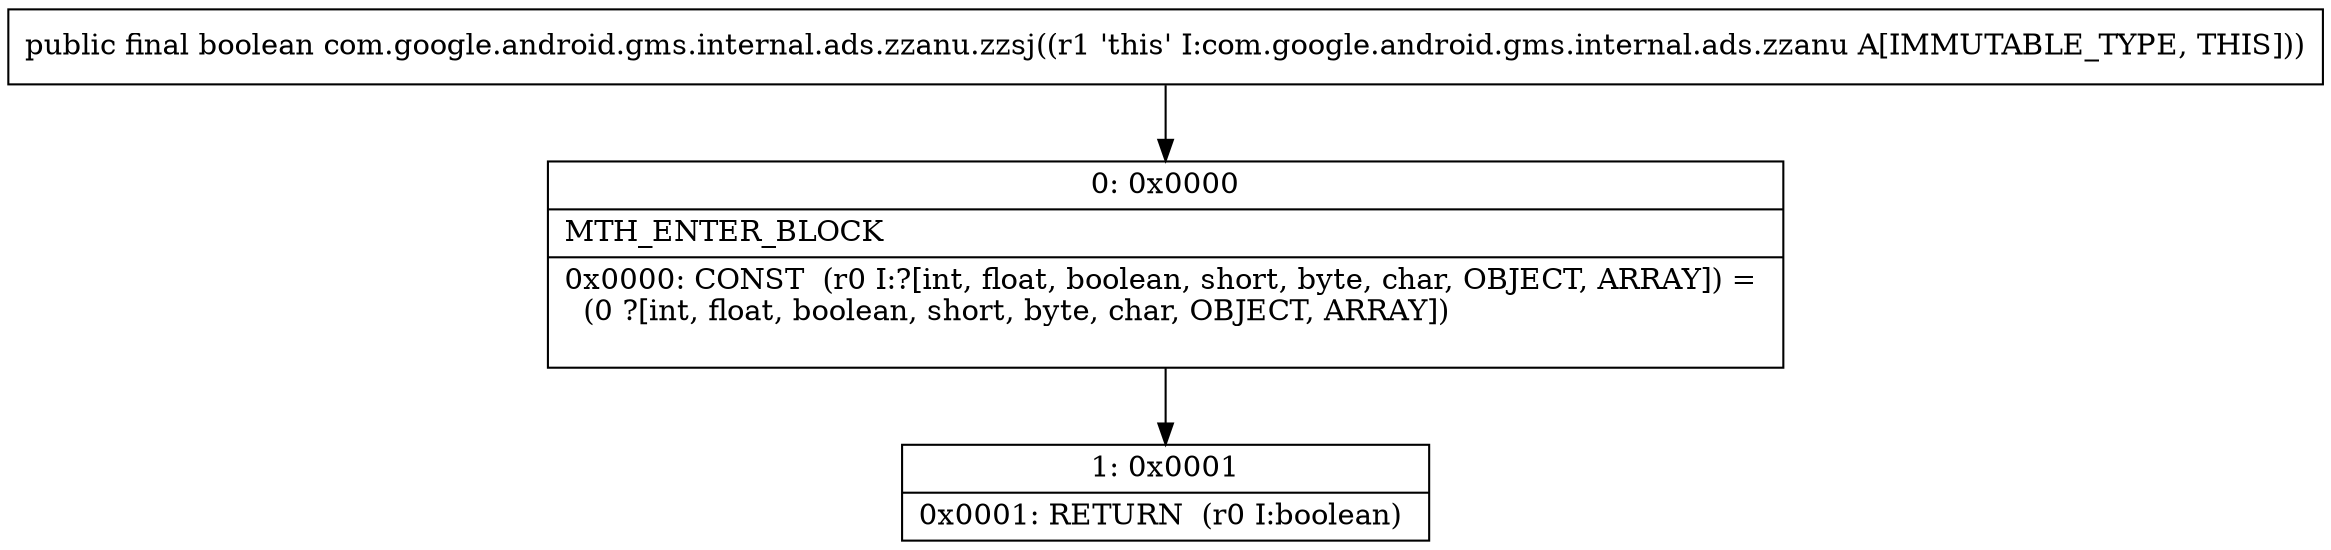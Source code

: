 digraph "CFG forcom.google.android.gms.internal.ads.zzanu.zzsj()Z" {
Node_0 [shape=record,label="{0\:\ 0x0000|MTH_ENTER_BLOCK\l|0x0000: CONST  (r0 I:?[int, float, boolean, short, byte, char, OBJECT, ARRAY]) = \l  (0 ?[int, float, boolean, short, byte, char, OBJECT, ARRAY])\l \l}"];
Node_1 [shape=record,label="{1\:\ 0x0001|0x0001: RETURN  (r0 I:boolean) \l}"];
MethodNode[shape=record,label="{public final boolean com.google.android.gms.internal.ads.zzanu.zzsj((r1 'this' I:com.google.android.gms.internal.ads.zzanu A[IMMUTABLE_TYPE, THIS])) }"];
MethodNode -> Node_0;
Node_0 -> Node_1;
}


